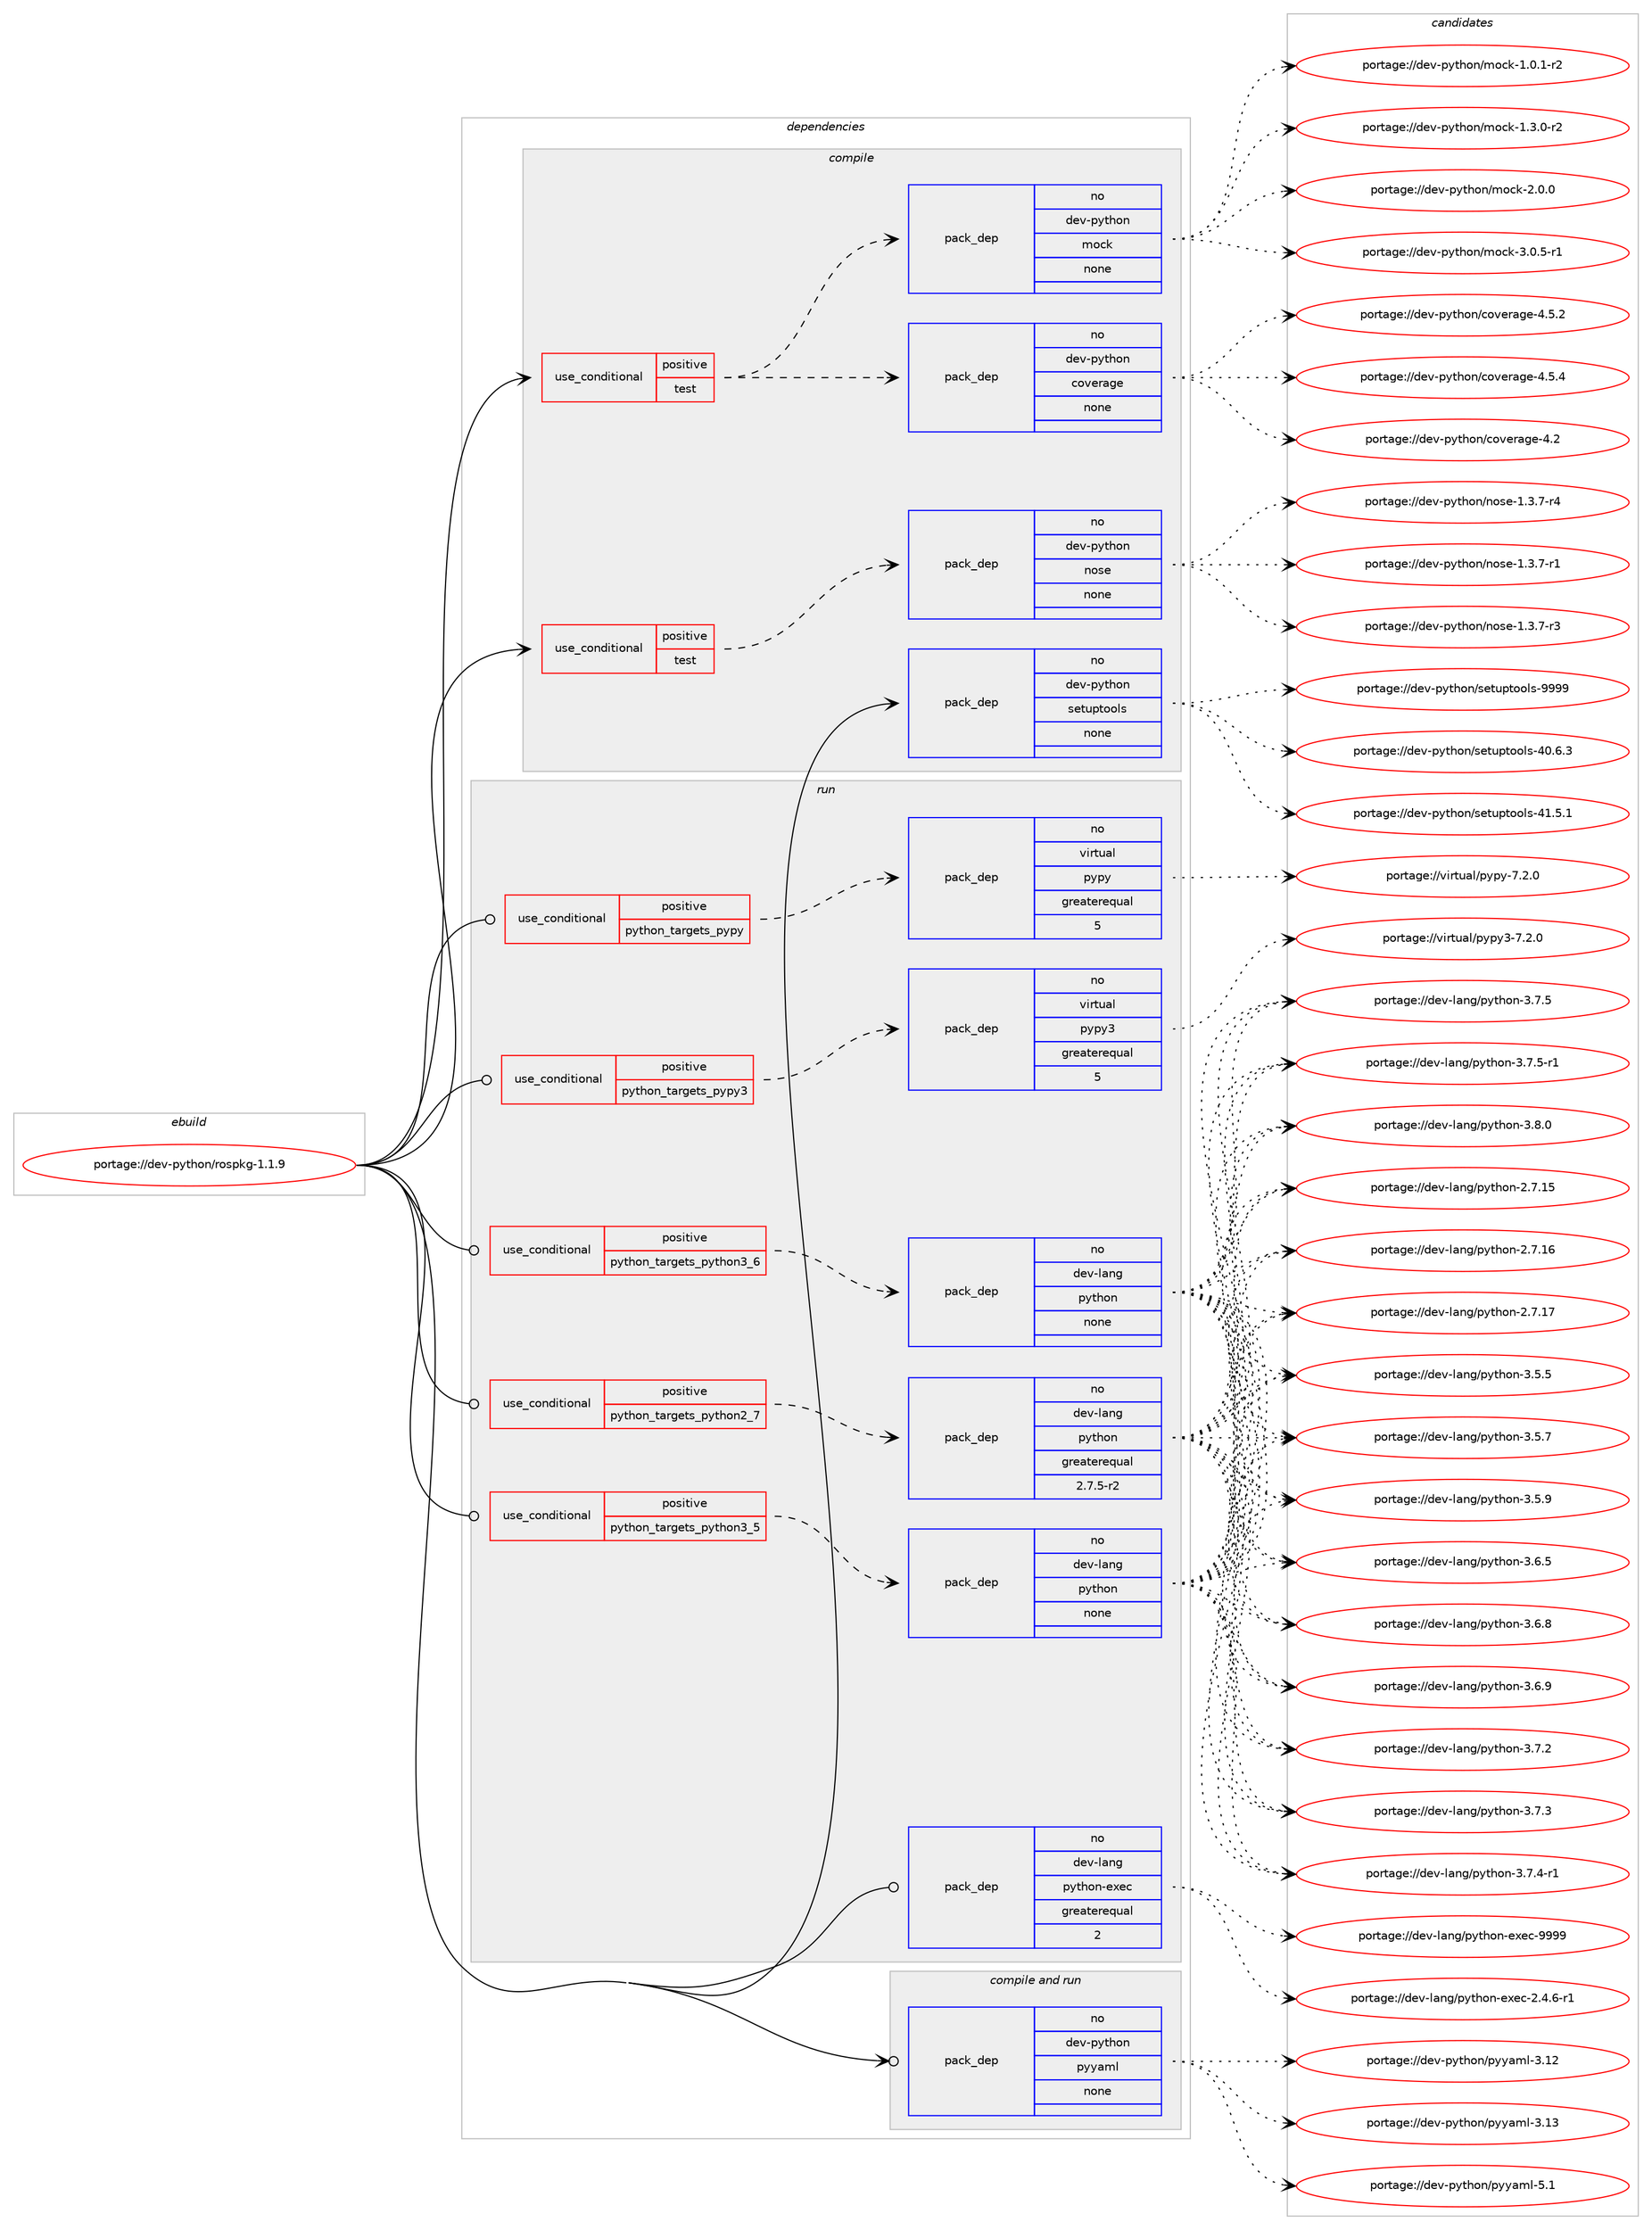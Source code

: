 digraph prolog {

# *************
# Graph options
# *************

newrank=true;
concentrate=true;
compound=true;
graph [rankdir=LR,fontname=Helvetica,fontsize=10,ranksep=1.5];#, ranksep=2.5, nodesep=0.2];
edge  [arrowhead=vee];
node  [fontname=Helvetica,fontsize=10];

# **********
# The ebuild
# **********

subgraph cluster_leftcol {
color=gray;
rank=same;
label=<<i>ebuild</i>>;
id [label="portage://dev-python/rospkg-1.1.9", color=red, width=4, href="../dev-python/rospkg-1.1.9.svg"];
}

# ****************
# The dependencies
# ****************

subgraph cluster_midcol {
color=gray;
label=<<i>dependencies</i>>;
subgraph cluster_compile {
fillcolor="#eeeeee";
style=filled;
label=<<i>compile</i>>;
subgraph cond38166 {
dependency170872 [label=<<TABLE BORDER="0" CELLBORDER="1" CELLSPACING="0" CELLPADDING="4"><TR><TD ROWSPAN="3" CELLPADDING="10">use_conditional</TD></TR><TR><TD>positive</TD></TR><TR><TD>test</TD></TR></TABLE>>, shape=none, color=red];
subgraph pack129303 {
dependency170873 [label=<<TABLE BORDER="0" CELLBORDER="1" CELLSPACING="0" CELLPADDING="4" WIDTH="220"><TR><TD ROWSPAN="6" CELLPADDING="30">pack_dep</TD></TR><TR><TD WIDTH="110">no</TD></TR><TR><TD>dev-python</TD></TR><TR><TD>coverage</TD></TR><TR><TD>none</TD></TR><TR><TD></TD></TR></TABLE>>, shape=none, color=blue];
}
dependency170872:e -> dependency170873:w [weight=20,style="dashed",arrowhead="vee"];
subgraph pack129304 {
dependency170874 [label=<<TABLE BORDER="0" CELLBORDER="1" CELLSPACING="0" CELLPADDING="4" WIDTH="220"><TR><TD ROWSPAN="6" CELLPADDING="30">pack_dep</TD></TR><TR><TD WIDTH="110">no</TD></TR><TR><TD>dev-python</TD></TR><TR><TD>mock</TD></TR><TR><TD>none</TD></TR><TR><TD></TD></TR></TABLE>>, shape=none, color=blue];
}
dependency170872:e -> dependency170874:w [weight=20,style="dashed",arrowhead="vee"];
}
id:e -> dependency170872:w [weight=20,style="solid",arrowhead="vee"];
subgraph cond38167 {
dependency170875 [label=<<TABLE BORDER="0" CELLBORDER="1" CELLSPACING="0" CELLPADDING="4"><TR><TD ROWSPAN="3" CELLPADDING="10">use_conditional</TD></TR><TR><TD>positive</TD></TR><TR><TD>test</TD></TR></TABLE>>, shape=none, color=red];
subgraph pack129305 {
dependency170876 [label=<<TABLE BORDER="0" CELLBORDER="1" CELLSPACING="0" CELLPADDING="4" WIDTH="220"><TR><TD ROWSPAN="6" CELLPADDING="30">pack_dep</TD></TR><TR><TD WIDTH="110">no</TD></TR><TR><TD>dev-python</TD></TR><TR><TD>nose</TD></TR><TR><TD>none</TD></TR><TR><TD></TD></TR></TABLE>>, shape=none, color=blue];
}
dependency170875:e -> dependency170876:w [weight=20,style="dashed",arrowhead="vee"];
}
id:e -> dependency170875:w [weight=20,style="solid",arrowhead="vee"];
subgraph pack129306 {
dependency170877 [label=<<TABLE BORDER="0" CELLBORDER="1" CELLSPACING="0" CELLPADDING="4" WIDTH="220"><TR><TD ROWSPAN="6" CELLPADDING="30">pack_dep</TD></TR><TR><TD WIDTH="110">no</TD></TR><TR><TD>dev-python</TD></TR><TR><TD>setuptools</TD></TR><TR><TD>none</TD></TR><TR><TD></TD></TR></TABLE>>, shape=none, color=blue];
}
id:e -> dependency170877:w [weight=20,style="solid",arrowhead="vee"];
}
subgraph cluster_compileandrun {
fillcolor="#eeeeee";
style=filled;
label=<<i>compile and run</i>>;
subgraph pack129307 {
dependency170878 [label=<<TABLE BORDER="0" CELLBORDER="1" CELLSPACING="0" CELLPADDING="4" WIDTH="220"><TR><TD ROWSPAN="6" CELLPADDING="30">pack_dep</TD></TR><TR><TD WIDTH="110">no</TD></TR><TR><TD>dev-python</TD></TR><TR><TD>pyyaml</TD></TR><TR><TD>none</TD></TR><TR><TD></TD></TR></TABLE>>, shape=none, color=blue];
}
id:e -> dependency170878:w [weight=20,style="solid",arrowhead="odotvee"];
}
subgraph cluster_run {
fillcolor="#eeeeee";
style=filled;
label=<<i>run</i>>;
subgraph cond38168 {
dependency170879 [label=<<TABLE BORDER="0" CELLBORDER="1" CELLSPACING="0" CELLPADDING="4"><TR><TD ROWSPAN="3" CELLPADDING="10">use_conditional</TD></TR><TR><TD>positive</TD></TR><TR><TD>python_targets_pypy</TD></TR></TABLE>>, shape=none, color=red];
subgraph pack129308 {
dependency170880 [label=<<TABLE BORDER="0" CELLBORDER="1" CELLSPACING="0" CELLPADDING="4" WIDTH="220"><TR><TD ROWSPAN="6" CELLPADDING="30">pack_dep</TD></TR><TR><TD WIDTH="110">no</TD></TR><TR><TD>virtual</TD></TR><TR><TD>pypy</TD></TR><TR><TD>greaterequal</TD></TR><TR><TD>5</TD></TR></TABLE>>, shape=none, color=blue];
}
dependency170879:e -> dependency170880:w [weight=20,style="dashed",arrowhead="vee"];
}
id:e -> dependency170879:w [weight=20,style="solid",arrowhead="odot"];
subgraph cond38169 {
dependency170881 [label=<<TABLE BORDER="0" CELLBORDER="1" CELLSPACING="0" CELLPADDING="4"><TR><TD ROWSPAN="3" CELLPADDING="10">use_conditional</TD></TR><TR><TD>positive</TD></TR><TR><TD>python_targets_pypy3</TD></TR></TABLE>>, shape=none, color=red];
subgraph pack129309 {
dependency170882 [label=<<TABLE BORDER="0" CELLBORDER="1" CELLSPACING="0" CELLPADDING="4" WIDTH="220"><TR><TD ROWSPAN="6" CELLPADDING="30">pack_dep</TD></TR><TR><TD WIDTH="110">no</TD></TR><TR><TD>virtual</TD></TR><TR><TD>pypy3</TD></TR><TR><TD>greaterequal</TD></TR><TR><TD>5</TD></TR></TABLE>>, shape=none, color=blue];
}
dependency170881:e -> dependency170882:w [weight=20,style="dashed",arrowhead="vee"];
}
id:e -> dependency170881:w [weight=20,style="solid",arrowhead="odot"];
subgraph cond38170 {
dependency170883 [label=<<TABLE BORDER="0" CELLBORDER="1" CELLSPACING="0" CELLPADDING="4"><TR><TD ROWSPAN="3" CELLPADDING="10">use_conditional</TD></TR><TR><TD>positive</TD></TR><TR><TD>python_targets_python2_7</TD></TR></TABLE>>, shape=none, color=red];
subgraph pack129310 {
dependency170884 [label=<<TABLE BORDER="0" CELLBORDER="1" CELLSPACING="0" CELLPADDING="4" WIDTH="220"><TR><TD ROWSPAN="6" CELLPADDING="30">pack_dep</TD></TR><TR><TD WIDTH="110">no</TD></TR><TR><TD>dev-lang</TD></TR><TR><TD>python</TD></TR><TR><TD>greaterequal</TD></TR><TR><TD>2.7.5-r2</TD></TR></TABLE>>, shape=none, color=blue];
}
dependency170883:e -> dependency170884:w [weight=20,style="dashed",arrowhead="vee"];
}
id:e -> dependency170883:w [weight=20,style="solid",arrowhead="odot"];
subgraph cond38171 {
dependency170885 [label=<<TABLE BORDER="0" CELLBORDER="1" CELLSPACING="0" CELLPADDING="4"><TR><TD ROWSPAN="3" CELLPADDING="10">use_conditional</TD></TR><TR><TD>positive</TD></TR><TR><TD>python_targets_python3_5</TD></TR></TABLE>>, shape=none, color=red];
subgraph pack129311 {
dependency170886 [label=<<TABLE BORDER="0" CELLBORDER="1" CELLSPACING="0" CELLPADDING="4" WIDTH="220"><TR><TD ROWSPAN="6" CELLPADDING="30">pack_dep</TD></TR><TR><TD WIDTH="110">no</TD></TR><TR><TD>dev-lang</TD></TR><TR><TD>python</TD></TR><TR><TD>none</TD></TR><TR><TD></TD></TR></TABLE>>, shape=none, color=blue];
}
dependency170885:e -> dependency170886:w [weight=20,style="dashed",arrowhead="vee"];
}
id:e -> dependency170885:w [weight=20,style="solid",arrowhead="odot"];
subgraph cond38172 {
dependency170887 [label=<<TABLE BORDER="0" CELLBORDER="1" CELLSPACING="0" CELLPADDING="4"><TR><TD ROWSPAN="3" CELLPADDING="10">use_conditional</TD></TR><TR><TD>positive</TD></TR><TR><TD>python_targets_python3_6</TD></TR></TABLE>>, shape=none, color=red];
subgraph pack129312 {
dependency170888 [label=<<TABLE BORDER="0" CELLBORDER="1" CELLSPACING="0" CELLPADDING="4" WIDTH="220"><TR><TD ROWSPAN="6" CELLPADDING="30">pack_dep</TD></TR><TR><TD WIDTH="110">no</TD></TR><TR><TD>dev-lang</TD></TR><TR><TD>python</TD></TR><TR><TD>none</TD></TR><TR><TD></TD></TR></TABLE>>, shape=none, color=blue];
}
dependency170887:e -> dependency170888:w [weight=20,style="dashed",arrowhead="vee"];
}
id:e -> dependency170887:w [weight=20,style="solid",arrowhead="odot"];
subgraph pack129313 {
dependency170889 [label=<<TABLE BORDER="0" CELLBORDER="1" CELLSPACING="0" CELLPADDING="4" WIDTH="220"><TR><TD ROWSPAN="6" CELLPADDING="30">pack_dep</TD></TR><TR><TD WIDTH="110">no</TD></TR><TR><TD>dev-lang</TD></TR><TR><TD>python-exec</TD></TR><TR><TD>greaterequal</TD></TR><TR><TD>2</TD></TR></TABLE>>, shape=none, color=blue];
}
id:e -> dependency170889:w [weight=20,style="solid",arrowhead="odot"];
}
}

# **************
# The candidates
# **************

subgraph cluster_choices {
rank=same;
color=gray;
label=<<i>candidates</i>>;

subgraph choice129303 {
color=black;
nodesep=1;
choiceportage1001011184511212111610411111047991111181011149710310145524650 [label="portage://dev-python/coverage-4.2", color=red, width=4,href="../dev-python/coverage-4.2.svg"];
choiceportage10010111845112121116104111110479911111810111497103101455246534650 [label="portage://dev-python/coverage-4.5.2", color=red, width=4,href="../dev-python/coverage-4.5.2.svg"];
choiceportage10010111845112121116104111110479911111810111497103101455246534652 [label="portage://dev-python/coverage-4.5.4", color=red, width=4,href="../dev-python/coverage-4.5.4.svg"];
dependency170873:e -> choiceportage1001011184511212111610411111047991111181011149710310145524650:w [style=dotted,weight="100"];
dependency170873:e -> choiceportage10010111845112121116104111110479911111810111497103101455246534650:w [style=dotted,weight="100"];
dependency170873:e -> choiceportage10010111845112121116104111110479911111810111497103101455246534652:w [style=dotted,weight="100"];
}
subgraph choice129304 {
color=black;
nodesep=1;
choiceportage1001011184511212111610411111047109111991074549464846494511450 [label="portage://dev-python/mock-1.0.1-r2", color=red, width=4,href="../dev-python/mock-1.0.1-r2.svg"];
choiceportage1001011184511212111610411111047109111991074549465146484511450 [label="portage://dev-python/mock-1.3.0-r2", color=red, width=4,href="../dev-python/mock-1.3.0-r2.svg"];
choiceportage100101118451121211161041111104710911199107455046484648 [label="portage://dev-python/mock-2.0.0", color=red, width=4,href="../dev-python/mock-2.0.0.svg"];
choiceportage1001011184511212111610411111047109111991074551464846534511449 [label="portage://dev-python/mock-3.0.5-r1", color=red, width=4,href="../dev-python/mock-3.0.5-r1.svg"];
dependency170874:e -> choiceportage1001011184511212111610411111047109111991074549464846494511450:w [style=dotted,weight="100"];
dependency170874:e -> choiceportage1001011184511212111610411111047109111991074549465146484511450:w [style=dotted,weight="100"];
dependency170874:e -> choiceportage100101118451121211161041111104710911199107455046484648:w [style=dotted,weight="100"];
dependency170874:e -> choiceportage1001011184511212111610411111047109111991074551464846534511449:w [style=dotted,weight="100"];
}
subgraph choice129305 {
color=black;
nodesep=1;
choiceportage10010111845112121116104111110471101111151014549465146554511449 [label="portage://dev-python/nose-1.3.7-r1", color=red, width=4,href="../dev-python/nose-1.3.7-r1.svg"];
choiceportage10010111845112121116104111110471101111151014549465146554511451 [label="portage://dev-python/nose-1.3.7-r3", color=red, width=4,href="../dev-python/nose-1.3.7-r3.svg"];
choiceportage10010111845112121116104111110471101111151014549465146554511452 [label="portage://dev-python/nose-1.3.7-r4", color=red, width=4,href="../dev-python/nose-1.3.7-r4.svg"];
dependency170876:e -> choiceportage10010111845112121116104111110471101111151014549465146554511449:w [style=dotted,weight="100"];
dependency170876:e -> choiceportage10010111845112121116104111110471101111151014549465146554511451:w [style=dotted,weight="100"];
dependency170876:e -> choiceportage10010111845112121116104111110471101111151014549465146554511452:w [style=dotted,weight="100"];
}
subgraph choice129306 {
color=black;
nodesep=1;
choiceportage100101118451121211161041111104711510111611711211611111110811545524846544651 [label="portage://dev-python/setuptools-40.6.3", color=red, width=4,href="../dev-python/setuptools-40.6.3.svg"];
choiceportage100101118451121211161041111104711510111611711211611111110811545524946534649 [label="portage://dev-python/setuptools-41.5.1", color=red, width=4,href="../dev-python/setuptools-41.5.1.svg"];
choiceportage10010111845112121116104111110471151011161171121161111111081154557575757 [label="portage://dev-python/setuptools-9999", color=red, width=4,href="../dev-python/setuptools-9999.svg"];
dependency170877:e -> choiceportage100101118451121211161041111104711510111611711211611111110811545524846544651:w [style=dotted,weight="100"];
dependency170877:e -> choiceportage100101118451121211161041111104711510111611711211611111110811545524946534649:w [style=dotted,weight="100"];
dependency170877:e -> choiceportage10010111845112121116104111110471151011161171121161111111081154557575757:w [style=dotted,weight="100"];
}
subgraph choice129307 {
color=black;
nodesep=1;
choiceportage1001011184511212111610411111047112121121971091084551464950 [label="portage://dev-python/pyyaml-3.12", color=red, width=4,href="../dev-python/pyyaml-3.12.svg"];
choiceportage1001011184511212111610411111047112121121971091084551464951 [label="portage://dev-python/pyyaml-3.13", color=red, width=4,href="../dev-python/pyyaml-3.13.svg"];
choiceportage10010111845112121116104111110471121211219710910845534649 [label="portage://dev-python/pyyaml-5.1", color=red, width=4,href="../dev-python/pyyaml-5.1.svg"];
dependency170878:e -> choiceportage1001011184511212111610411111047112121121971091084551464950:w [style=dotted,weight="100"];
dependency170878:e -> choiceportage1001011184511212111610411111047112121121971091084551464951:w [style=dotted,weight="100"];
dependency170878:e -> choiceportage10010111845112121116104111110471121211219710910845534649:w [style=dotted,weight="100"];
}
subgraph choice129308 {
color=black;
nodesep=1;
choiceportage1181051141161179710847112121112121455546504648 [label="portage://virtual/pypy-7.2.0", color=red, width=4,href="../virtual/pypy-7.2.0.svg"];
dependency170880:e -> choiceportage1181051141161179710847112121112121455546504648:w [style=dotted,weight="100"];
}
subgraph choice129309 {
color=black;
nodesep=1;
choiceportage118105114116117971084711212111212151455546504648 [label="portage://virtual/pypy3-7.2.0", color=red, width=4,href="../virtual/pypy3-7.2.0.svg"];
dependency170882:e -> choiceportage118105114116117971084711212111212151455546504648:w [style=dotted,weight="100"];
}
subgraph choice129310 {
color=black;
nodesep=1;
choiceportage10010111845108971101034711212111610411111045504655464953 [label="portage://dev-lang/python-2.7.15", color=red, width=4,href="../dev-lang/python-2.7.15.svg"];
choiceportage10010111845108971101034711212111610411111045504655464954 [label="portage://dev-lang/python-2.7.16", color=red, width=4,href="../dev-lang/python-2.7.16.svg"];
choiceportage10010111845108971101034711212111610411111045504655464955 [label="portage://dev-lang/python-2.7.17", color=red, width=4,href="../dev-lang/python-2.7.17.svg"];
choiceportage100101118451089711010347112121116104111110455146534653 [label="portage://dev-lang/python-3.5.5", color=red, width=4,href="../dev-lang/python-3.5.5.svg"];
choiceportage100101118451089711010347112121116104111110455146534655 [label="portage://dev-lang/python-3.5.7", color=red, width=4,href="../dev-lang/python-3.5.7.svg"];
choiceportage100101118451089711010347112121116104111110455146534657 [label="portage://dev-lang/python-3.5.9", color=red, width=4,href="../dev-lang/python-3.5.9.svg"];
choiceportage100101118451089711010347112121116104111110455146544653 [label="portage://dev-lang/python-3.6.5", color=red, width=4,href="../dev-lang/python-3.6.5.svg"];
choiceportage100101118451089711010347112121116104111110455146544656 [label="portage://dev-lang/python-3.6.8", color=red, width=4,href="../dev-lang/python-3.6.8.svg"];
choiceportage100101118451089711010347112121116104111110455146544657 [label="portage://dev-lang/python-3.6.9", color=red, width=4,href="../dev-lang/python-3.6.9.svg"];
choiceportage100101118451089711010347112121116104111110455146554650 [label="portage://dev-lang/python-3.7.2", color=red, width=4,href="../dev-lang/python-3.7.2.svg"];
choiceportage100101118451089711010347112121116104111110455146554651 [label="portage://dev-lang/python-3.7.3", color=red, width=4,href="../dev-lang/python-3.7.3.svg"];
choiceportage1001011184510897110103471121211161041111104551465546524511449 [label="portage://dev-lang/python-3.7.4-r1", color=red, width=4,href="../dev-lang/python-3.7.4-r1.svg"];
choiceportage100101118451089711010347112121116104111110455146554653 [label="portage://dev-lang/python-3.7.5", color=red, width=4,href="../dev-lang/python-3.7.5.svg"];
choiceportage1001011184510897110103471121211161041111104551465546534511449 [label="portage://dev-lang/python-3.7.5-r1", color=red, width=4,href="../dev-lang/python-3.7.5-r1.svg"];
choiceportage100101118451089711010347112121116104111110455146564648 [label="portage://dev-lang/python-3.8.0", color=red, width=4,href="../dev-lang/python-3.8.0.svg"];
dependency170884:e -> choiceportage10010111845108971101034711212111610411111045504655464953:w [style=dotted,weight="100"];
dependency170884:e -> choiceportage10010111845108971101034711212111610411111045504655464954:w [style=dotted,weight="100"];
dependency170884:e -> choiceportage10010111845108971101034711212111610411111045504655464955:w [style=dotted,weight="100"];
dependency170884:e -> choiceportage100101118451089711010347112121116104111110455146534653:w [style=dotted,weight="100"];
dependency170884:e -> choiceportage100101118451089711010347112121116104111110455146534655:w [style=dotted,weight="100"];
dependency170884:e -> choiceportage100101118451089711010347112121116104111110455146534657:w [style=dotted,weight="100"];
dependency170884:e -> choiceportage100101118451089711010347112121116104111110455146544653:w [style=dotted,weight="100"];
dependency170884:e -> choiceportage100101118451089711010347112121116104111110455146544656:w [style=dotted,weight="100"];
dependency170884:e -> choiceportage100101118451089711010347112121116104111110455146544657:w [style=dotted,weight="100"];
dependency170884:e -> choiceportage100101118451089711010347112121116104111110455146554650:w [style=dotted,weight="100"];
dependency170884:e -> choiceportage100101118451089711010347112121116104111110455146554651:w [style=dotted,weight="100"];
dependency170884:e -> choiceportage1001011184510897110103471121211161041111104551465546524511449:w [style=dotted,weight="100"];
dependency170884:e -> choiceportage100101118451089711010347112121116104111110455146554653:w [style=dotted,weight="100"];
dependency170884:e -> choiceportage1001011184510897110103471121211161041111104551465546534511449:w [style=dotted,weight="100"];
dependency170884:e -> choiceportage100101118451089711010347112121116104111110455146564648:w [style=dotted,weight="100"];
}
subgraph choice129311 {
color=black;
nodesep=1;
choiceportage10010111845108971101034711212111610411111045504655464953 [label="portage://dev-lang/python-2.7.15", color=red, width=4,href="../dev-lang/python-2.7.15.svg"];
choiceportage10010111845108971101034711212111610411111045504655464954 [label="portage://dev-lang/python-2.7.16", color=red, width=4,href="../dev-lang/python-2.7.16.svg"];
choiceportage10010111845108971101034711212111610411111045504655464955 [label="portage://dev-lang/python-2.7.17", color=red, width=4,href="../dev-lang/python-2.7.17.svg"];
choiceportage100101118451089711010347112121116104111110455146534653 [label="portage://dev-lang/python-3.5.5", color=red, width=4,href="../dev-lang/python-3.5.5.svg"];
choiceportage100101118451089711010347112121116104111110455146534655 [label="portage://dev-lang/python-3.5.7", color=red, width=4,href="../dev-lang/python-3.5.7.svg"];
choiceportage100101118451089711010347112121116104111110455146534657 [label="portage://dev-lang/python-3.5.9", color=red, width=4,href="../dev-lang/python-3.5.9.svg"];
choiceportage100101118451089711010347112121116104111110455146544653 [label="portage://dev-lang/python-3.6.5", color=red, width=4,href="../dev-lang/python-3.6.5.svg"];
choiceportage100101118451089711010347112121116104111110455146544656 [label="portage://dev-lang/python-3.6.8", color=red, width=4,href="../dev-lang/python-3.6.8.svg"];
choiceportage100101118451089711010347112121116104111110455146544657 [label="portage://dev-lang/python-3.6.9", color=red, width=4,href="../dev-lang/python-3.6.9.svg"];
choiceportage100101118451089711010347112121116104111110455146554650 [label="portage://dev-lang/python-3.7.2", color=red, width=4,href="../dev-lang/python-3.7.2.svg"];
choiceportage100101118451089711010347112121116104111110455146554651 [label="portage://dev-lang/python-3.7.3", color=red, width=4,href="../dev-lang/python-3.7.3.svg"];
choiceportage1001011184510897110103471121211161041111104551465546524511449 [label="portage://dev-lang/python-3.7.4-r1", color=red, width=4,href="../dev-lang/python-3.7.4-r1.svg"];
choiceportage100101118451089711010347112121116104111110455146554653 [label="portage://dev-lang/python-3.7.5", color=red, width=4,href="../dev-lang/python-3.7.5.svg"];
choiceportage1001011184510897110103471121211161041111104551465546534511449 [label="portage://dev-lang/python-3.7.5-r1", color=red, width=4,href="../dev-lang/python-3.7.5-r1.svg"];
choiceportage100101118451089711010347112121116104111110455146564648 [label="portage://dev-lang/python-3.8.0", color=red, width=4,href="../dev-lang/python-3.8.0.svg"];
dependency170886:e -> choiceportage10010111845108971101034711212111610411111045504655464953:w [style=dotted,weight="100"];
dependency170886:e -> choiceportage10010111845108971101034711212111610411111045504655464954:w [style=dotted,weight="100"];
dependency170886:e -> choiceportage10010111845108971101034711212111610411111045504655464955:w [style=dotted,weight="100"];
dependency170886:e -> choiceportage100101118451089711010347112121116104111110455146534653:w [style=dotted,weight="100"];
dependency170886:e -> choiceportage100101118451089711010347112121116104111110455146534655:w [style=dotted,weight="100"];
dependency170886:e -> choiceportage100101118451089711010347112121116104111110455146534657:w [style=dotted,weight="100"];
dependency170886:e -> choiceportage100101118451089711010347112121116104111110455146544653:w [style=dotted,weight="100"];
dependency170886:e -> choiceportage100101118451089711010347112121116104111110455146544656:w [style=dotted,weight="100"];
dependency170886:e -> choiceportage100101118451089711010347112121116104111110455146544657:w [style=dotted,weight="100"];
dependency170886:e -> choiceportage100101118451089711010347112121116104111110455146554650:w [style=dotted,weight="100"];
dependency170886:e -> choiceportage100101118451089711010347112121116104111110455146554651:w [style=dotted,weight="100"];
dependency170886:e -> choiceportage1001011184510897110103471121211161041111104551465546524511449:w [style=dotted,weight="100"];
dependency170886:e -> choiceportage100101118451089711010347112121116104111110455146554653:w [style=dotted,weight="100"];
dependency170886:e -> choiceportage1001011184510897110103471121211161041111104551465546534511449:w [style=dotted,weight="100"];
dependency170886:e -> choiceportage100101118451089711010347112121116104111110455146564648:w [style=dotted,weight="100"];
}
subgraph choice129312 {
color=black;
nodesep=1;
choiceportage10010111845108971101034711212111610411111045504655464953 [label="portage://dev-lang/python-2.7.15", color=red, width=4,href="../dev-lang/python-2.7.15.svg"];
choiceportage10010111845108971101034711212111610411111045504655464954 [label="portage://dev-lang/python-2.7.16", color=red, width=4,href="../dev-lang/python-2.7.16.svg"];
choiceportage10010111845108971101034711212111610411111045504655464955 [label="portage://dev-lang/python-2.7.17", color=red, width=4,href="../dev-lang/python-2.7.17.svg"];
choiceportage100101118451089711010347112121116104111110455146534653 [label="portage://dev-lang/python-3.5.5", color=red, width=4,href="../dev-lang/python-3.5.5.svg"];
choiceportage100101118451089711010347112121116104111110455146534655 [label="portage://dev-lang/python-3.5.7", color=red, width=4,href="../dev-lang/python-3.5.7.svg"];
choiceportage100101118451089711010347112121116104111110455146534657 [label="portage://dev-lang/python-3.5.9", color=red, width=4,href="../dev-lang/python-3.5.9.svg"];
choiceportage100101118451089711010347112121116104111110455146544653 [label="portage://dev-lang/python-3.6.5", color=red, width=4,href="../dev-lang/python-3.6.5.svg"];
choiceportage100101118451089711010347112121116104111110455146544656 [label="portage://dev-lang/python-3.6.8", color=red, width=4,href="../dev-lang/python-3.6.8.svg"];
choiceportage100101118451089711010347112121116104111110455146544657 [label="portage://dev-lang/python-3.6.9", color=red, width=4,href="../dev-lang/python-3.6.9.svg"];
choiceportage100101118451089711010347112121116104111110455146554650 [label="portage://dev-lang/python-3.7.2", color=red, width=4,href="../dev-lang/python-3.7.2.svg"];
choiceportage100101118451089711010347112121116104111110455146554651 [label="portage://dev-lang/python-3.7.3", color=red, width=4,href="../dev-lang/python-3.7.3.svg"];
choiceportage1001011184510897110103471121211161041111104551465546524511449 [label="portage://dev-lang/python-3.7.4-r1", color=red, width=4,href="../dev-lang/python-3.7.4-r1.svg"];
choiceportage100101118451089711010347112121116104111110455146554653 [label="portage://dev-lang/python-3.7.5", color=red, width=4,href="../dev-lang/python-3.7.5.svg"];
choiceportage1001011184510897110103471121211161041111104551465546534511449 [label="portage://dev-lang/python-3.7.5-r1", color=red, width=4,href="../dev-lang/python-3.7.5-r1.svg"];
choiceportage100101118451089711010347112121116104111110455146564648 [label="portage://dev-lang/python-3.8.0", color=red, width=4,href="../dev-lang/python-3.8.0.svg"];
dependency170888:e -> choiceportage10010111845108971101034711212111610411111045504655464953:w [style=dotted,weight="100"];
dependency170888:e -> choiceportage10010111845108971101034711212111610411111045504655464954:w [style=dotted,weight="100"];
dependency170888:e -> choiceportage10010111845108971101034711212111610411111045504655464955:w [style=dotted,weight="100"];
dependency170888:e -> choiceportage100101118451089711010347112121116104111110455146534653:w [style=dotted,weight="100"];
dependency170888:e -> choiceportage100101118451089711010347112121116104111110455146534655:w [style=dotted,weight="100"];
dependency170888:e -> choiceportage100101118451089711010347112121116104111110455146534657:w [style=dotted,weight="100"];
dependency170888:e -> choiceportage100101118451089711010347112121116104111110455146544653:w [style=dotted,weight="100"];
dependency170888:e -> choiceportage100101118451089711010347112121116104111110455146544656:w [style=dotted,weight="100"];
dependency170888:e -> choiceportage100101118451089711010347112121116104111110455146544657:w [style=dotted,weight="100"];
dependency170888:e -> choiceportage100101118451089711010347112121116104111110455146554650:w [style=dotted,weight="100"];
dependency170888:e -> choiceportage100101118451089711010347112121116104111110455146554651:w [style=dotted,weight="100"];
dependency170888:e -> choiceportage1001011184510897110103471121211161041111104551465546524511449:w [style=dotted,weight="100"];
dependency170888:e -> choiceportage100101118451089711010347112121116104111110455146554653:w [style=dotted,weight="100"];
dependency170888:e -> choiceportage1001011184510897110103471121211161041111104551465546534511449:w [style=dotted,weight="100"];
dependency170888:e -> choiceportage100101118451089711010347112121116104111110455146564648:w [style=dotted,weight="100"];
}
subgraph choice129313 {
color=black;
nodesep=1;
choiceportage10010111845108971101034711212111610411111045101120101994550465246544511449 [label="portage://dev-lang/python-exec-2.4.6-r1", color=red, width=4,href="../dev-lang/python-exec-2.4.6-r1.svg"];
choiceportage10010111845108971101034711212111610411111045101120101994557575757 [label="portage://dev-lang/python-exec-9999", color=red, width=4,href="../dev-lang/python-exec-9999.svg"];
dependency170889:e -> choiceportage10010111845108971101034711212111610411111045101120101994550465246544511449:w [style=dotted,weight="100"];
dependency170889:e -> choiceportage10010111845108971101034711212111610411111045101120101994557575757:w [style=dotted,weight="100"];
}
}

}
